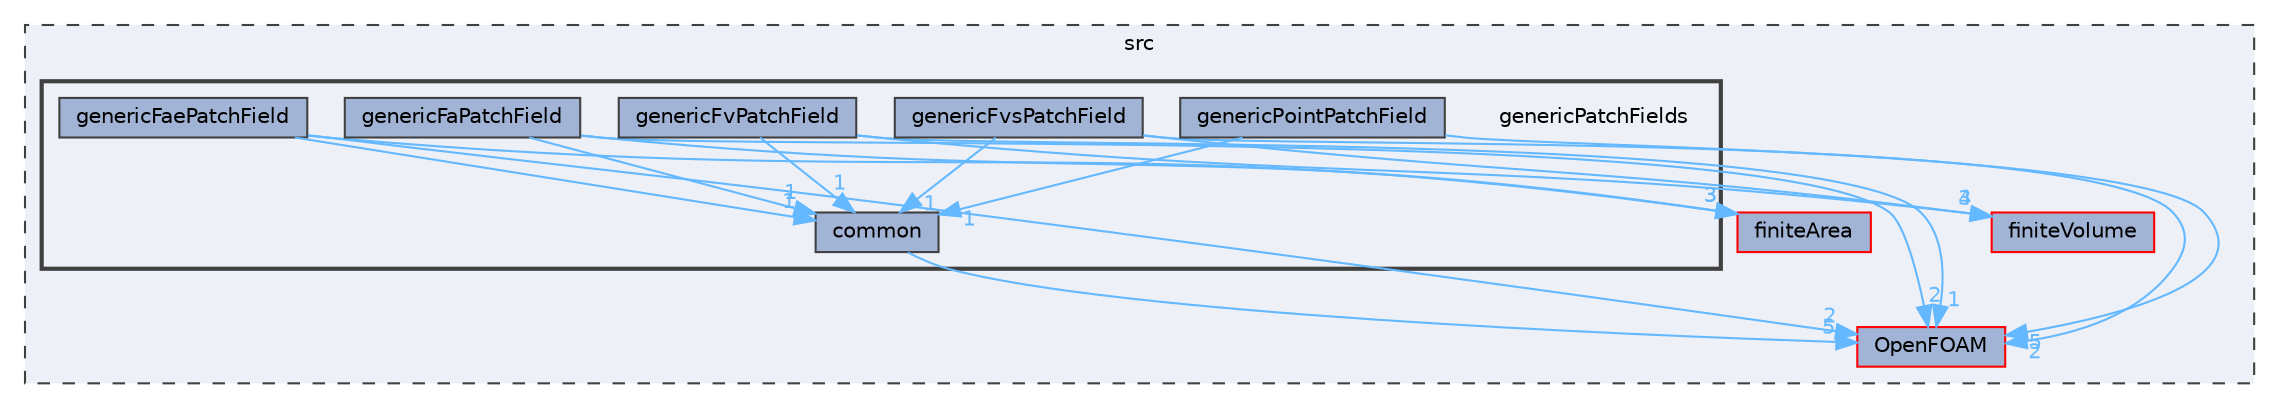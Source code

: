 digraph "src/genericPatchFields"
{
 // LATEX_PDF_SIZE
  bgcolor="transparent";
  edge [fontname=Helvetica,fontsize=10,labelfontname=Helvetica,labelfontsize=10];
  node [fontname=Helvetica,fontsize=10,shape=box,height=0.2,width=0.4];
  compound=true
  subgraph clusterdir_68267d1309a1af8e8297ef4c3efbcdba {
    graph [ bgcolor="#edf0f7", pencolor="grey25", label="src", fontname=Helvetica,fontsize=10 style="filled,dashed", URL="dir_68267d1309a1af8e8297ef4c3efbcdba.html",tooltip=""]
  dir_9bd15774b555cf7259a6fa18f99fe99b [label="finiteVolume", fillcolor="#a2b4d6", color="red", style="filled", URL="dir_9bd15774b555cf7259a6fa18f99fe99b.html",tooltip=""];
  dir_b69a9eadfe761c231b266ce918b218a5 [label="finiteArea", fillcolor="#a2b4d6", color="red", style="filled", URL="dir_b69a9eadfe761c231b266ce918b218a5.html",tooltip=""];
  dir_c5473ff19b20e6ec4dfe5c310b3778a8 [label="OpenFOAM", fillcolor="#a2b4d6", color="red", style="filled", URL="dir_c5473ff19b20e6ec4dfe5c310b3778a8.html",tooltip=""];
  subgraph clusterdir_3154ba193e3ac963c88d6c888f25ed6f {
    graph [ bgcolor="#edf0f7", pencolor="grey25", label="", fontname=Helvetica,fontsize=10 style="filled,bold", URL="dir_3154ba193e3ac963c88d6c888f25ed6f.html",tooltip=""]
    dir_3154ba193e3ac963c88d6c888f25ed6f [shape=plaintext, label="genericPatchFields"];
  dir_b305bba4a5707b1a0c0f3395d124c33a [label="common", fillcolor="#a2b4d6", color="grey25", style="filled", URL="dir_b305bba4a5707b1a0c0f3395d124c33a.html",tooltip=""];
  dir_115c917d44c3deb39b1d156eb9e2d29a [label="genericFaePatchField", fillcolor="#a2b4d6", color="grey25", style="filled", URL="dir_115c917d44c3deb39b1d156eb9e2d29a.html",tooltip=""];
  dir_a31330c01147555d9d5020baeac483b3 [label="genericFaPatchField", fillcolor="#a2b4d6", color="grey25", style="filled", URL="dir_a31330c01147555d9d5020baeac483b3.html",tooltip=""];
  dir_77f44b78405f45e9f3a7f293e1238c7a [label="genericFvPatchField", fillcolor="#a2b4d6", color="grey25", style="filled", URL="dir_77f44b78405f45e9f3a7f293e1238c7a.html",tooltip=""];
  dir_4e9a6492b7c80ec53b362a97c62174b8 [label="genericFvsPatchField", fillcolor="#a2b4d6", color="grey25", style="filled", URL="dir_4e9a6492b7c80ec53b362a97c62174b8.html",tooltip=""];
  dir_4e84d24d8ce240bd1b724e20c81c0248 [label="genericPointPatchField", fillcolor="#a2b4d6", color="grey25", style="filled", URL="dir_4e84d24d8ce240bd1b724e20c81c0248.html",tooltip=""];
  }
  }
  dir_b305bba4a5707b1a0c0f3395d124c33a->dir_c5473ff19b20e6ec4dfe5c310b3778a8 [headlabel="5", labeldistance=1.5 headhref="dir_000555_002695.html" href="dir_000555_002695.html" color="steelblue1" fontcolor="steelblue1"];
  dir_115c917d44c3deb39b1d156eb9e2d29a->dir_b305bba4a5707b1a0c0f3395d124c33a [headlabel="1", labeldistance=1.5 headhref="dir_001612_000555.html" href="dir_001612_000555.html" color="steelblue1" fontcolor="steelblue1"];
  dir_115c917d44c3deb39b1d156eb9e2d29a->dir_b69a9eadfe761c231b266ce918b218a5 [headlabel="3", labeldistance=1.5 headhref="dir_001612_001385.html" href="dir_001612_001385.html" color="steelblue1" fontcolor="steelblue1"];
  dir_115c917d44c3deb39b1d156eb9e2d29a->dir_c5473ff19b20e6ec4dfe5c310b3778a8 [headlabel="2", labeldistance=1.5 headhref="dir_001612_002695.html" href="dir_001612_002695.html" color="steelblue1" fontcolor="steelblue1"];
  dir_a31330c01147555d9d5020baeac483b3->dir_b305bba4a5707b1a0c0f3395d124c33a [headlabel="1", labeldistance=1.5 headhref="dir_001613_000555.html" href="dir_001613_000555.html" color="steelblue1" fontcolor="steelblue1"];
  dir_a31330c01147555d9d5020baeac483b3->dir_b69a9eadfe761c231b266ce918b218a5 [headlabel="3", labeldistance=1.5 headhref="dir_001613_001385.html" href="dir_001613_001385.html" color="steelblue1" fontcolor="steelblue1"];
  dir_a31330c01147555d9d5020baeac483b3->dir_c5473ff19b20e6ec4dfe5c310b3778a8 [headlabel="2", labeldistance=1.5 headhref="dir_001613_002695.html" href="dir_001613_002695.html" color="steelblue1" fontcolor="steelblue1"];
  dir_77f44b78405f45e9f3a7f293e1238c7a->dir_9bd15774b555cf7259a6fa18f99fe99b [headlabel="3", labeldistance=1.5 headhref="dir_001614_001387.html" href="dir_001614_001387.html" color="steelblue1" fontcolor="steelblue1"];
  dir_77f44b78405f45e9f3a7f293e1238c7a->dir_b305bba4a5707b1a0c0f3395d124c33a [headlabel="1", labeldistance=1.5 headhref="dir_001614_000555.html" href="dir_001614_000555.html" color="steelblue1" fontcolor="steelblue1"];
  dir_77f44b78405f45e9f3a7f293e1238c7a->dir_c5473ff19b20e6ec4dfe5c310b3778a8 [headlabel="1", labeldistance=1.5 headhref="dir_001614_002695.html" href="dir_001614_002695.html" color="steelblue1" fontcolor="steelblue1"];
  dir_4e9a6492b7c80ec53b362a97c62174b8->dir_9bd15774b555cf7259a6fa18f99fe99b [headlabel="4", labeldistance=1.5 headhref="dir_001615_001387.html" href="dir_001615_001387.html" color="steelblue1" fontcolor="steelblue1"];
  dir_4e9a6492b7c80ec53b362a97c62174b8->dir_b305bba4a5707b1a0c0f3395d124c33a [headlabel="1", labeldistance=1.5 headhref="dir_001615_000555.html" href="dir_001615_000555.html" color="steelblue1" fontcolor="steelblue1"];
  dir_4e9a6492b7c80ec53b362a97c62174b8->dir_c5473ff19b20e6ec4dfe5c310b3778a8 [headlabel="2", labeldistance=1.5 headhref="dir_001615_002695.html" href="dir_001615_002695.html" color="steelblue1" fontcolor="steelblue1"];
  dir_4e84d24d8ce240bd1b724e20c81c0248->dir_b305bba4a5707b1a0c0f3395d124c33a [headlabel="1", labeldistance=1.5 headhref="dir_001617_000555.html" href="dir_001617_000555.html" color="steelblue1" fontcolor="steelblue1"];
  dir_4e84d24d8ce240bd1b724e20c81c0248->dir_c5473ff19b20e6ec4dfe5c310b3778a8 [headlabel="5", labeldistance=1.5 headhref="dir_001617_002695.html" href="dir_001617_002695.html" color="steelblue1" fontcolor="steelblue1"];
}
